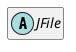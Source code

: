 @startuml
set namespaceSeparator \\
hide members
hide << alias >> circle

abstract class JFile
@enduml
